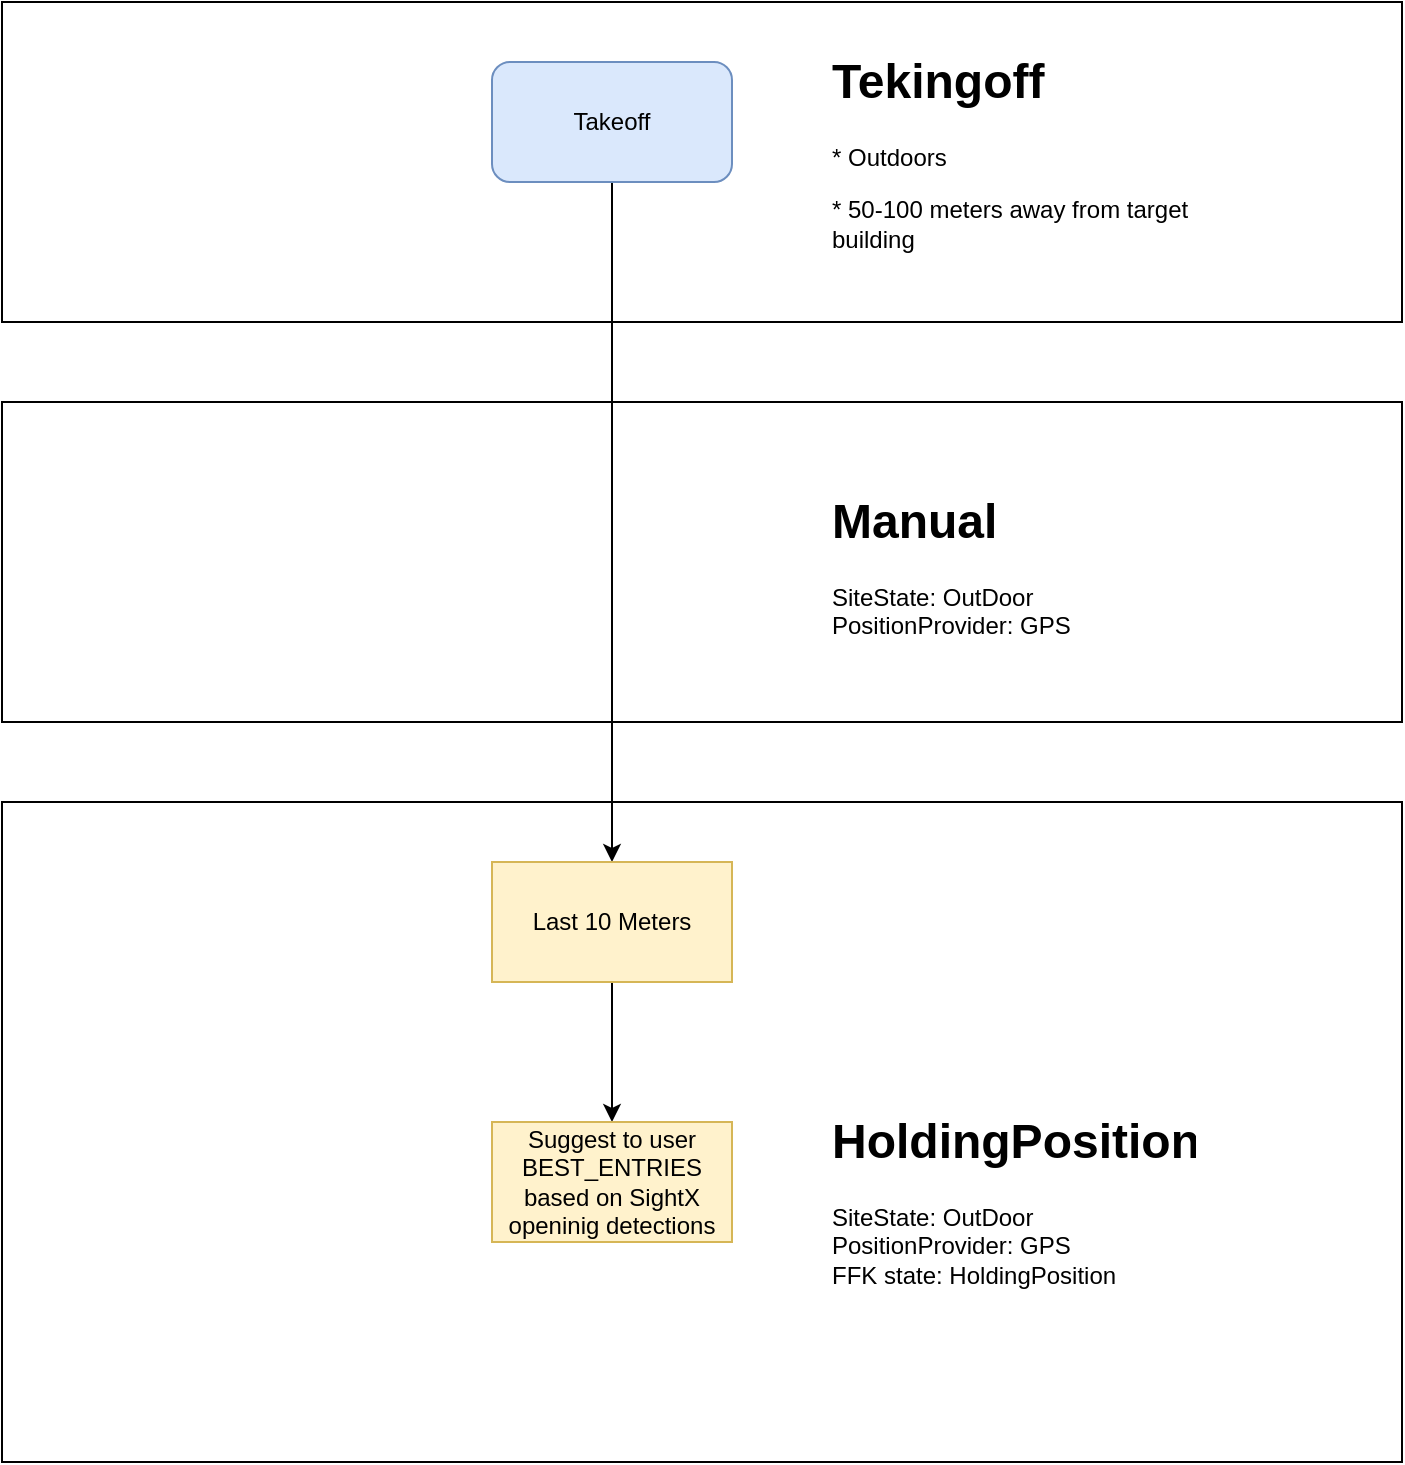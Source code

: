<mxfile version="14.6.1" type="github">
  <diagram id="aAm0XzFPQzAnFzhjA1I4" name="Page-1">
    <mxGraphModel dx="835" dy="1843" grid="1" gridSize="10" guides="1" tooltips="1" connect="1" arrows="1" fold="1" page="1" pageScale="1" pageWidth="850" pageHeight="1100" math="0" shadow="0">
      <root>
        <mxCell id="0" />
        <mxCell id="1" parent="0" />
        <mxCell id="95lhOQjsp4lTH7REbEWE-15" value="" style="rounded=0;whiteSpace=wrap;html=1;fillColor=none;" vertex="1" parent="1">
          <mxGeometry x="120" y="500" width="700" height="330" as="geometry" />
        </mxCell>
        <mxCell id="95lhOQjsp4lTH7REbEWE-4" value="" style="edgeStyle=orthogonalEdgeStyle;rounded=0;orthogonalLoop=1;jettySize=auto;html=1;" edge="1" parent="1" source="95lhOQjsp4lTH7REbEWE-1" target="95lhOQjsp4lTH7REbEWE-3">
          <mxGeometry relative="1" as="geometry" />
        </mxCell>
        <mxCell id="95lhOQjsp4lTH7REbEWE-1" value="Takeoff" style="rounded=1;whiteSpace=wrap;html=1;fillColor=#dae8fc;strokeColor=#6c8ebf;" vertex="1" parent="1">
          <mxGeometry x="365" y="130" width="120" height="60" as="geometry" />
        </mxCell>
        <mxCell id="95lhOQjsp4lTH7REbEWE-2" value="&lt;h1&gt;Tekingoff&lt;/h1&gt;&lt;p&gt;* Outdoors&lt;/p&gt;&lt;p&gt;* 50-100 meters away from target building&lt;/p&gt;" style="text;html=1;strokeColor=none;fillColor=none;spacing=5;spacingTop=-20;whiteSpace=wrap;overflow=hidden;rounded=0;" vertex="1" parent="1">
          <mxGeometry x="530" y="120" width="190" height="120" as="geometry" />
        </mxCell>
        <mxCell id="95lhOQjsp4lTH7REbEWE-8" value="" style="edgeStyle=orthogonalEdgeStyle;rounded=0;orthogonalLoop=1;jettySize=auto;html=1;" edge="1" parent="1" source="95lhOQjsp4lTH7REbEWE-3" target="95lhOQjsp4lTH7REbEWE-7">
          <mxGeometry relative="1" as="geometry" />
        </mxCell>
        <mxCell id="95lhOQjsp4lTH7REbEWE-3" value="Last 10 Meters" style="whiteSpace=wrap;html=1;rounded=0;fillColor=#fff2cc;strokeColor=#d6b656;" vertex="1" parent="1">
          <mxGeometry x="365" y="530" width="120" height="60" as="geometry" />
        </mxCell>
        <mxCell id="95lhOQjsp4lTH7REbEWE-7" value="Suggest to user BEST_ENTRIES based on SightX openinig detections" style="whiteSpace=wrap;html=1;rounded=0;fillColor=#fff2cc;strokeColor=#d6b656;" vertex="1" parent="1">
          <mxGeometry x="365" y="660" width="120" height="60" as="geometry" />
        </mxCell>
        <mxCell id="95lhOQjsp4lTH7REbEWE-11" value="&lt;h1&gt;HoldingPosition&lt;/h1&gt;&lt;p&gt;&lt;span&gt;SiteState: OutDoor&lt;/span&gt;&lt;br&gt;&lt;span&gt;PositionProvider: GPS&lt;/span&gt;&lt;br&gt;&lt;span&gt;FFK state: HoldingPosition&lt;/span&gt;&lt;br&gt;&lt;/p&gt;" style="text;html=1;strokeColor=none;fillColor=none;spacing=5;spacingTop=-20;whiteSpace=wrap;overflow=hidden;rounded=0;" vertex="1" parent="1">
          <mxGeometry x="530" y="650" width="190" height="120" as="geometry" />
        </mxCell>
        <mxCell id="95lhOQjsp4lTH7REbEWE-12" value="&lt;h1&gt;Manual&lt;/h1&gt;&lt;p&gt;&lt;span&gt;SiteState: OutDoor&lt;/span&gt;&lt;br&gt;&lt;span&gt;PositionProvider: GPS&lt;/span&gt;&lt;br&gt;&lt;br&gt;&lt;/p&gt;" style="text;html=1;strokeColor=none;fillColor=none;spacing=5;spacingTop=-20;whiteSpace=wrap;overflow=hidden;rounded=0;" vertex="1" parent="1">
          <mxGeometry x="530" y="340" width="190" height="120" as="geometry" />
        </mxCell>
        <mxCell id="95lhOQjsp4lTH7REbEWE-13" value="" style="rounded=0;whiteSpace=wrap;html=1;fillColor=none;" vertex="1" parent="1">
          <mxGeometry x="120" y="100" width="700" height="160" as="geometry" />
        </mxCell>
        <mxCell id="95lhOQjsp4lTH7REbEWE-14" value="" style="rounded=0;whiteSpace=wrap;html=1;fillColor=none;" vertex="1" parent="1">
          <mxGeometry x="120" y="300" width="700" height="160" as="geometry" />
        </mxCell>
      </root>
    </mxGraphModel>
  </diagram>
</mxfile>
